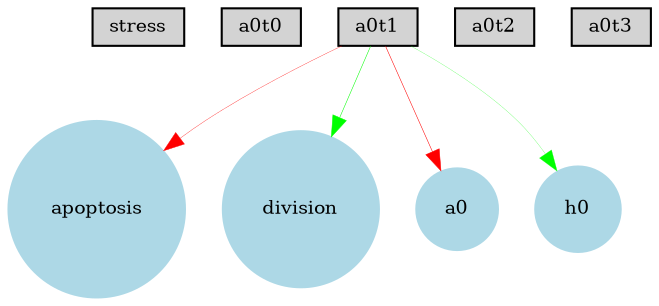 digraph {
	node [fontsize=9 height=0.2 shape=circle width=0.2]
		stress [shape=box style=filled]
		a0t0 [shape=box style=filled]
		a0t1 [shape=box style=filled]
		a0t2 [shape=box style=filled]
		a0t3 [shape=box style=filled]
		apoptosis [color=lightblue style=filled]
		division [color=lightblue style=filled]
		a0 [color=lightblue style=filled]
		h0 [color=lightblue style=filled]
			a0t1 -> a0 [color=red penwidth=0.254466152512 style=solid]
			a0t1 -> h0 [color=green penwidth=0.104997326245 style=solid]
			a0t1 -> apoptosis [color=red penwidth=0.154267133768 style=solid]
			a0t1 -> division [color=green penwidth=0.25071346964 style=solid]
}